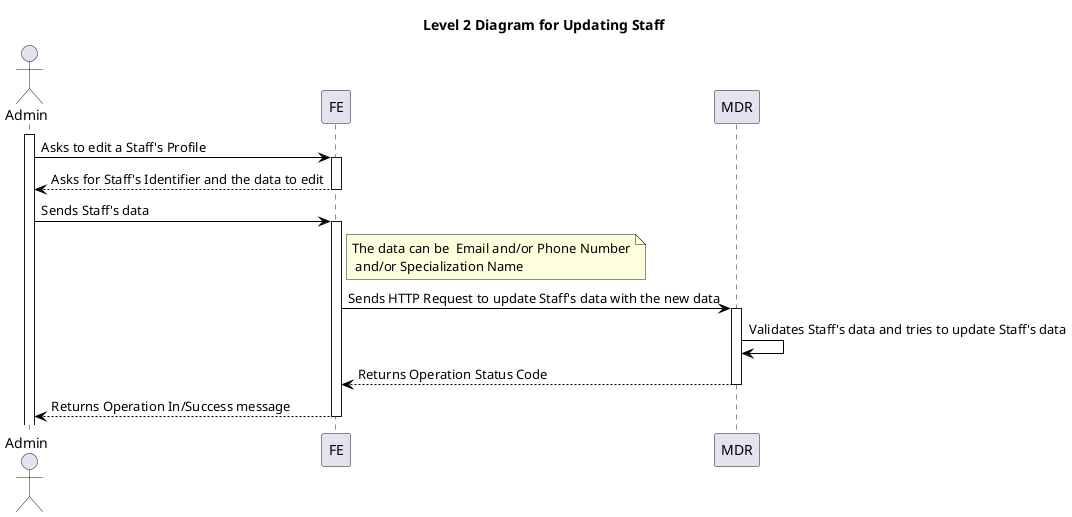 @startuml level_2

title Level 2 Diagram for Updating Staff

hide empty members

skinparam class {
    BackgroundColor<<valueObject>> #D6EAF8
    BackgroundColor<<root>> #FDEBD0
    BackgroundColor<<service>> #D1F2EB
    BackgroundColor #FEF9E7
    ArrowColor Black
}

skinparam package {
    BackgroundColor #EBF5FB
}

actor Admin as A
participant "FE" as FE
participant "MDR" as MDR

activate A
A -> FE: Asks to edit a Staff's Profile
activate FE
FE --> A: Asks for Staff's Identifier and the data to edit
deactivate FE
A -> FE: Sends Staff's data
note right of FE: The data can be  Email and/or Phone Number\n and/or Specialization Name
activate FE
FE -> MDR: Sends HTTP Request to update Staff's data with the new data
activate MDR
MDR -> MDR: Validates Staff's data and tries to update Staff's data
MDR --> FE : Returns Operation Status Code
deactivate MDR
FE --> A: Returns Operation In/Success message
deactivate FE

@enduml